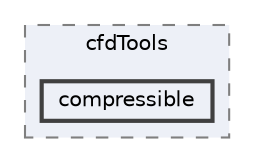digraph "src/finiteVolume/cfdTools/compressible"
{
 // LATEX_PDF_SIZE
  bgcolor="transparent";
  edge [fontname=Helvetica,fontsize=10,labelfontname=Helvetica,labelfontsize=10];
  node [fontname=Helvetica,fontsize=10,shape=box,height=0.2,width=0.4];
  compound=true
  subgraph clusterdir_cc121c37a2300e902425728df0054672 {
    graph [ bgcolor="#edf0f7", pencolor="grey50", label="cfdTools", fontname=Helvetica,fontsize=10 style="filled,dashed", URL="dir_cc121c37a2300e902425728df0054672.html",tooltip=""]
  dir_ab9cb4592fb2c4cce1bcf4c9207454a5 [label="compressible", fillcolor="#edf0f7", color="grey25", style="filled,bold", URL="dir_ab9cb4592fb2c4cce1bcf4c9207454a5.html",tooltip=""];
  }
}
